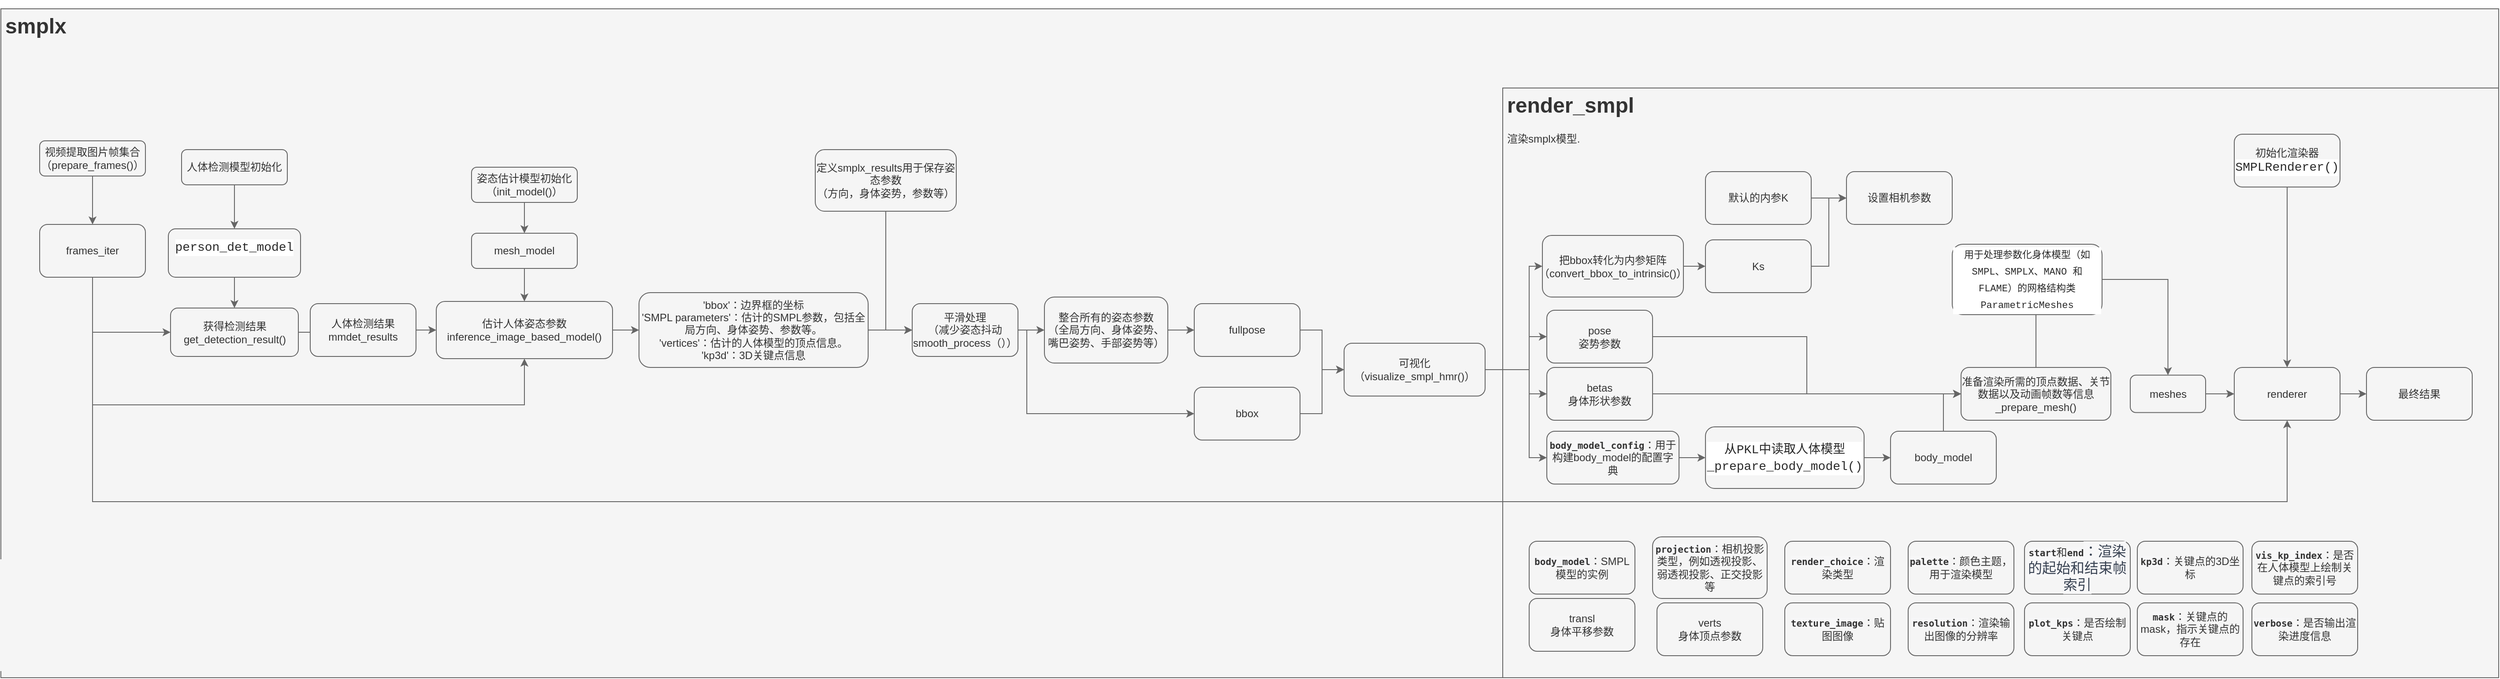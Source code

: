 <mxfile version="21.2.7" type="github">
  <diagram id="C5RBs43oDa-KdzZeNtuy" name="Page-1">
    <mxGraphModel dx="2211" dy="1153" grid="1" gridSize="10" guides="1" tooltips="1" connect="1" arrows="1" fold="1" page="1" pageScale="1" pageWidth="827" pageHeight="1169" math="0" shadow="0">
      <root>
        <mxCell id="WIyWlLk6GJQsqaUBKTNV-0" />
        <mxCell id="WIyWlLk6GJQsqaUBKTNV-1" parent="WIyWlLk6GJQsqaUBKTNV-0" />
        <mxCell id="F5A7A3HnkyjoNmIA0WuV-98" value="&lt;h1&gt;&lt;span style=&quot;background-color: initial;&quot;&gt;smplx&lt;/span&gt;&lt;br&gt;&lt;/h1&gt;" style="text;html=1;strokeColor=#666666;fillColor=#f5f5f5;spacing=5;spacingTop=-20;whiteSpace=wrap;overflow=hidden;rounded=0;fontSize=12;fontFamily=Helvetica;fontColor=#333333;" vertex="1" parent="WIyWlLk6GJQsqaUBKTNV-1">
          <mxGeometry x="436" y="240" width="2834" height="760" as="geometry" />
        </mxCell>
        <mxCell id="F5A7A3HnkyjoNmIA0WuV-79" value="&lt;h1&gt;render_smpl&lt;/h1&gt;&lt;p&gt;渲染smplx模型.&lt;/p&gt;" style="text;html=1;spacing=5;spacingTop=-20;whiteSpace=wrap;overflow=hidden;rounded=0;strokeColor=#666666;fillColor=#f5f5f5;fontColor=#333333;" vertex="1" parent="WIyWlLk6GJQsqaUBKTNV-1">
          <mxGeometry x="2140" y="330" width="1130" height="670" as="geometry" />
        </mxCell>
        <mxCell id="F5A7A3HnkyjoNmIA0WuV-0" value="" style="edgeStyle=orthogonalEdgeStyle;rounded=0;orthogonalLoop=1;jettySize=auto;html=1;fillColor=#f5f5f5;strokeColor=#666666;" edge="1" parent="WIyWlLk6GJQsqaUBKTNV-1" source="WIyWlLk6GJQsqaUBKTNV-3" target="WIyWlLk6GJQsqaUBKTNV-11">
          <mxGeometry relative="1" as="geometry" />
        </mxCell>
        <mxCell id="WIyWlLk6GJQsqaUBKTNV-3" value="姿态估计模型初始化&lt;br&gt;（init_model()）" style="rounded=1;whiteSpace=wrap;html=1;fontSize=12;glass=0;strokeWidth=1;shadow=0;fillColor=#f5f5f5;fontColor=#333333;strokeColor=#666666;" parent="WIyWlLk6GJQsqaUBKTNV-1" vertex="1">
          <mxGeometry x="970" y="420" width="120" height="40" as="geometry" />
        </mxCell>
        <mxCell id="F5A7A3HnkyjoNmIA0WuV-18" value="" style="edgeStyle=orthogonalEdgeStyle;rounded=0;orthogonalLoop=1;jettySize=auto;html=1;fillColor=#f5f5f5;strokeColor=#666666;" edge="1" parent="WIyWlLk6GJQsqaUBKTNV-1" source="WIyWlLk6GJQsqaUBKTNV-11" target="F5A7A3HnkyjoNmIA0WuV-16">
          <mxGeometry relative="1" as="geometry" />
        </mxCell>
        <mxCell id="WIyWlLk6GJQsqaUBKTNV-11" value="mesh_model" style="rounded=1;whiteSpace=wrap;html=1;fontSize=12;glass=0;strokeWidth=1;shadow=0;fillColor=#f5f5f5;fontColor=#333333;strokeColor=#666666;" parent="WIyWlLk6GJQsqaUBKTNV-1" vertex="1">
          <mxGeometry x="970" y="495" width="120" height="40" as="geometry" />
        </mxCell>
        <mxCell id="F5A7A3HnkyjoNmIA0WuV-29" style="edgeStyle=orthogonalEdgeStyle;rounded=0;orthogonalLoop=1;jettySize=auto;html=1;entryX=0;entryY=0.5;entryDx=0;entryDy=0;fillColor=#f5f5f5;strokeColor=#666666;" edge="1" parent="WIyWlLk6GJQsqaUBKTNV-1" source="F5A7A3HnkyjoNmIA0WuV-1" target="F5A7A3HnkyjoNmIA0WuV-28">
          <mxGeometry relative="1" as="geometry">
            <Array as="points">
              <mxPoint x="1440" y="605" />
            </Array>
          </mxGeometry>
        </mxCell>
        <mxCell id="F5A7A3HnkyjoNmIA0WuV-1" value="定义smplx_results用于保存姿态参数&lt;br&gt;（方向，身体姿势，参数等）" style="rounded=1;whiteSpace=wrap;html=1;fontSize=12;glass=0;strokeWidth=1;shadow=0;fillColor=#f5f5f5;fontColor=#333333;strokeColor=#666666;" vertex="1" parent="WIyWlLk6GJQsqaUBKTNV-1">
          <mxGeometry x="1360" y="400" width="160" height="70" as="geometry" />
        </mxCell>
        <mxCell id="F5A7A3HnkyjoNmIA0WuV-5" value="" style="edgeStyle=orthogonalEdgeStyle;rounded=0;orthogonalLoop=1;jettySize=auto;html=1;fillColor=#f5f5f5;strokeColor=#666666;" edge="1" parent="WIyWlLk6GJQsqaUBKTNV-1" source="F5A7A3HnkyjoNmIA0WuV-2" target="F5A7A3HnkyjoNmIA0WuV-4">
          <mxGeometry relative="1" as="geometry" />
        </mxCell>
        <mxCell id="F5A7A3HnkyjoNmIA0WuV-2" value="视频提取图片帧集合&lt;br&gt;（prepare_frames()&lt;span style=&quot;background-color: initial;&quot;&gt;）&lt;/span&gt;" style="rounded=1;whiteSpace=wrap;html=1;fontSize=12;glass=0;strokeWidth=1;shadow=0;fillColor=#f5f5f5;fontColor=#333333;strokeColor=#666666;" vertex="1" parent="WIyWlLk6GJQsqaUBKTNV-1">
          <mxGeometry x="480" y="390" width="120" height="40" as="geometry" />
        </mxCell>
        <mxCell id="F5A7A3HnkyjoNmIA0WuV-21" style="edgeStyle=orthogonalEdgeStyle;rounded=0;orthogonalLoop=1;jettySize=auto;html=1;entryX=0;entryY=0.5;entryDx=0;entryDy=0;fillColor=#f5f5f5;strokeColor=#666666;" edge="1" parent="WIyWlLk6GJQsqaUBKTNV-1" source="F5A7A3HnkyjoNmIA0WuV-4" target="F5A7A3HnkyjoNmIA0WuV-6">
          <mxGeometry relative="1" as="geometry">
            <Array as="points">
              <mxPoint x="540" y="607.5" />
            </Array>
          </mxGeometry>
        </mxCell>
        <mxCell id="F5A7A3HnkyjoNmIA0WuV-23" style="edgeStyle=orthogonalEdgeStyle;rounded=0;orthogonalLoop=1;jettySize=auto;html=1;entryX=0.5;entryY=1;entryDx=0;entryDy=0;fillColor=#f5f5f5;strokeColor=#666666;" edge="1" parent="WIyWlLk6GJQsqaUBKTNV-1" source="F5A7A3HnkyjoNmIA0WuV-4" target="F5A7A3HnkyjoNmIA0WuV-16">
          <mxGeometry relative="1" as="geometry">
            <Array as="points">
              <mxPoint x="540" y="690" />
              <mxPoint x="1030" y="690" />
            </Array>
          </mxGeometry>
        </mxCell>
        <mxCell id="F5A7A3HnkyjoNmIA0WuV-91" style="edgeStyle=orthogonalEdgeStyle;rounded=0;orthogonalLoop=1;jettySize=auto;html=1;entryX=0.5;entryY=1;entryDx=0;entryDy=0;fontFamily=Helvetica;fontSize=12;fontColor=default;fillColor=#f5f5f5;strokeColor=#666666;" edge="1" parent="WIyWlLk6GJQsqaUBKTNV-1" source="F5A7A3HnkyjoNmIA0WuV-4" target="F5A7A3HnkyjoNmIA0WuV-81">
          <mxGeometry relative="1" as="geometry">
            <Array as="points">
              <mxPoint x="540" y="800" />
              <mxPoint x="3030" y="800" />
            </Array>
          </mxGeometry>
        </mxCell>
        <mxCell id="F5A7A3HnkyjoNmIA0WuV-4" value="frames_iter" style="whiteSpace=wrap;html=1;rounded=1;glass=0;strokeWidth=1;shadow=0;fillColor=#f5f5f5;fontColor=#333333;strokeColor=#666666;" vertex="1" parent="WIyWlLk6GJQsqaUBKTNV-1">
          <mxGeometry x="480" y="485" width="120" height="60" as="geometry" />
        </mxCell>
        <mxCell id="F5A7A3HnkyjoNmIA0WuV-22" style="edgeStyle=orthogonalEdgeStyle;rounded=0;orthogonalLoop=1;jettySize=auto;html=1;entryX=0;entryY=0.5;entryDx=0;entryDy=0;fillColor=#f5f5f5;strokeColor=#666666;" edge="1" parent="WIyWlLk6GJQsqaUBKTNV-1" source="F5A7A3HnkyjoNmIA0WuV-6" target="F5A7A3HnkyjoNmIA0WuV-13">
          <mxGeometry relative="1" as="geometry" />
        </mxCell>
        <mxCell id="F5A7A3HnkyjoNmIA0WuV-6" value="获得检测结果&lt;br&gt;get_detection_result()" style="rounded=1;whiteSpace=wrap;html=1;fontSize=12;glass=0;strokeWidth=1;shadow=0;fillColor=#f5f5f5;fontColor=#333333;strokeColor=#666666;" vertex="1" parent="WIyWlLk6GJQsqaUBKTNV-1">
          <mxGeometry x="628.5" y="580" width="145" height="55" as="geometry" />
        </mxCell>
        <mxCell id="F5A7A3HnkyjoNmIA0WuV-9" value="" style="edgeStyle=orthogonalEdgeStyle;rounded=0;orthogonalLoop=1;jettySize=auto;html=1;fillColor=#f5f5f5;strokeColor=#666666;" edge="1" parent="WIyWlLk6GJQsqaUBKTNV-1" source="F5A7A3HnkyjoNmIA0WuV-7" target="F5A7A3HnkyjoNmIA0WuV-8">
          <mxGeometry relative="1" as="geometry" />
        </mxCell>
        <mxCell id="F5A7A3HnkyjoNmIA0WuV-7" value="人体检测模型初始化" style="rounded=1;whiteSpace=wrap;html=1;fontSize=12;glass=0;strokeWidth=1;shadow=0;fillColor=#f5f5f5;fontColor=#333333;strokeColor=#666666;" vertex="1" parent="WIyWlLk6GJQsqaUBKTNV-1">
          <mxGeometry x="641" y="400" width="120" height="40" as="geometry" />
        </mxCell>
        <mxCell id="F5A7A3HnkyjoNmIA0WuV-20" value="" style="edgeStyle=orthogonalEdgeStyle;rounded=0;orthogonalLoop=1;jettySize=auto;html=1;entryX=0.5;entryY=0;entryDx=0;entryDy=0;fillColor=#f5f5f5;strokeColor=#666666;" edge="1" parent="WIyWlLk6GJQsqaUBKTNV-1" source="F5A7A3HnkyjoNmIA0WuV-8" target="F5A7A3HnkyjoNmIA0WuV-6">
          <mxGeometry relative="1" as="geometry">
            <mxPoint x="701" y="622.5" as="targetPoint" />
          </mxGeometry>
        </mxCell>
        <mxCell id="F5A7A3HnkyjoNmIA0WuV-8" value="&#xa;&lt;div style=&quot;color: rgb(41, 41, 41); background-color: rgb(255, 255, 255); font-family: Consolas, &amp;quot;Courier New&amp;quot;, monospace; font-weight: normal; font-size: 14px; line-height: 19px;&quot;&gt;&lt;div&gt;&lt;span style=&quot;color: #292929;&quot;&gt;person_det_model&lt;/span&gt;&lt;/div&gt;&lt;/div&gt;&#xa;&#xa;" style="whiteSpace=wrap;html=1;rounded=1;glass=0;strokeWidth=1;shadow=0;fillColor=#f5f5f5;fontColor=#333333;strokeColor=#666666;" vertex="1" parent="WIyWlLk6GJQsqaUBKTNV-1">
          <mxGeometry x="626" y="490" width="150" height="55" as="geometry" />
        </mxCell>
        <mxCell id="F5A7A3HnkyjoNmIA0WuV-17" value="" style="edgeStyle=orthogonalEdgeStyle;rounded=0;orthogonalLoop=1;jettySize=auto;html=1;fillColor=#f5f5f5;strokeColor=#666666;" edge="1" parent="WIyWlLk6GJQsqaUBKTNV-1" source="F5A7A3HnkyjoNmIA0WuV-13" target="F5A7A3HnkyjoNmIA0WuV-16">
          <mxGeometry relative="1" as="geometry" />
        </mxCell>
        <mxCell id="F5A7A3HnkyjoNmIA0WuV-13" value="人体检测结果&lt;br&gt;mmdet_results" style="whiteSpace=wrap;html=1;rounded=1;glass=0;strokeWidth=1;shadow=0;fillColor=#f5f5f5;fontColor=#333333;strokeColor=#666666;" vertex="1" parent="WIyWlLk6GJQsqaUBKTNV-1">
          <mxGeometry x="787" y="575" width="120" height="60" as="geometry" />
        </mxCell>
        <mxCell id="F5A7A3HnkyjoNmIA0WuV-25" value="" style="edgeStyle=orthogonalEdgeStyle;rounded=0;orthogonalLoop=1;jettySize=auto;html=1;fillColor=#f5f5f5;strokeColor=#666666;" edge="1" parent="WIyWlLk6GJQsqaUBKTNV-1" source="F5A7A3HnkyjoNmIA0WuV-16" target="F5A7A3HnkyjoNmIA0WuV-24">
          <mxGeometry relative="1" as="geometry" />
        </mxCell>
        <mxCell id="F5A7A3HnkyjoNmIA0WuV-16" value="估计人体姿态参数&lt;br&gt;inference_image_based_model()" style="whiteSpace=wrap;html=1;rounded=1;glass=0;strokeWidth=1;shadow=0;fillColor=#f5f5f5;fontColor=#333333;strokeColor=#666666;" vertex="1" parent="WIyWlLk6GJQsqaUBKTNV-1">
          <mxGeometry x="930" y="572.5" width="200" height="65" as="geometry" />
        </mxCell>
        <mxCell id="F5A7A3HnkyjoNmIA0WuV-30" style="edgeStyle=orthogonalEdgeStyle;rounded=0;orthogonalLoop=1;jettySize=auto;html=1;entryX=0;entryY=0.5;entryDx=0;entryDy=0;fillColor=#f5f5f5;strokeColor=#666666;" edge="1" parent="WIyWlLk6GJQsqaUBKTNV-1" source="F5A7A3HnkyjoNmIA0WuV-24" target="F5A7A3HnkyjoNmIA0WuV-28">
          <mxGeometry relative="1" as="geometry">
            <mxPoint x="1500" y="605" as="targetPoint" />
          </mxGeometry>
        </mxCell>
        <mxCell id="F5A7A3HnkyjoNmIA0WuV-24" value="&#39;bbox&#39;：边界框的坐标&lt;br&gt;&#39;SMPL parameters&#39;：估计的SMPL参数，包括全局方向、身体姿势、参数等。&lt;br&gt;&#39;vertices&#39;：估计的人体模型的顶点信息。&lt;br&gt;&#39;kp3d&#39;：3D关键点信息" style="whiteSpace=wrap;html=1;rounded=1;glass=0;strokeWidth=1;shadow=0;fillColor=#f5f5f5;fontColor=#333333;strokeColor=#666666;" vertex="1" parent="WIyWlLk6GJQsqaUBKTNV-1">
          <mxGeometry x="1160" y="562.5" width="260" height="85" as="geometry" />
        </mxCell>
        <mxCell id="F5A7A3HnkyjoNmIA0WuV-32" value="" style="edgeStyle=orthogonalEdgeStyle;rounded=0;orthogonalLoop=1;jettySize=auto;html=1;fillColor=#f5f5f5;strokeColor=#666666;" edge="1" parent="WIyWlLk6GJQsqaUBKTNV-1" source="F5A7A3HnkyjoNmIA0WuV-28" target="F5A7A3HnkyjoNmIA0WuV-31">
          <mxGeometry relative="1" as="geometry" />
        </mxCell>
        <mxCell id="F5A7A3HnkyjoNmIA0WuV-35" style="edgeStyle=orthogonalEdgeStyle;rounded=0;orthogonalLoop=1;jettySize=auto;html=1;entryX=0;entryY=0.5;entryDx=0;entryDy=0;fillColor=#f5f5f5;strokeColor=#666666;" edge="1" parent="WIyWlLk6GJQsqaUBKTNV-1" source="F5A7A3HnkyjoNmIA0WuV-28" target="F5A7A3HnkyjoNmIA0WuV-36">
          <mxGeometry relative="1" as="geometry">
            <mxPoint x="1770" y="710" as="targetPoint" />
            <Array as="points">
              <mxPoint x="1600" y="605" />
              <mxPoint x="1600" y="700" />
            </Array>
          </mxGeometry>
        </mxCell>
        <mxCell id="F5A7A3HnkyjoNmIA0WuV-28" value="平滑处理&lt;br&gt;（减少姿态抖动&lt;br&gt;smooth_process（））" style="rounded=1;whiteSpace=wrap;html=1;fillColor=#f5f5f5;fontColor=#333333;strokeColor=#666666;" vertex="1" parent="WIyWlLk6GJQsqaUBKTNV-1">
          <mxGeometry x="1470" y="575" width="120" height="60" as="geometry" />
        </mxCell>
        <mxCell id="F5A7A3HnkyjoNmIA0WuV-34" value="" style="edgeStyle=orthogonalEdgeStyle;rounded=0;orthogonalLoop=1;jettySize=auto;html=1;fillColor=#f5f5f5;strokeColor=#666666;" edge="1" parent="WIyWlLk6GJQsqaUBKTNV-1" source="F5A7A3HnkyjoNmIA0WuV-31" target="F5A7A3HnkyjoNmIA0WuV-33">
          <mxGeometry relative="1" as="geometry" />
        </mxCell>
        <mxCell id="F5A7A3HnkyjoNmIA0WuV-31" value="整合所有的姿态参数&lt;br&gt;（全局方向、身体姿势、嘴巴姿势、手部姿势等）" style="whiteSpace=wrap;html=1;rounded=1;fillColor=#f5f5f5;fontColor=#333333;strokeColor=#666666;" vertex="1" parent="WIyWlLk6GJQsqaUBKTNV-1">
          <mxGeometry x="1620" y="567.5" width="140" height="75" as="geometry" />
        </mxCell>
        <mxCell id="F5A7A3HnkyjoNmIA0WuV-38" style="edgeStyle=orthogonalEdgeStyle;rounded=0;orthogonalLoop=1;jettySize=auto;html=1;entryX=0;entryY=0.5;entryDx=0;entryDy=0;fillColor=#f5f5f5;strokeColor=#666666;" edge="1" parent="WIyWlLk6GJQsqaUBKTNV-1" source="F5A7A3HnkyjoNmIA0WuV-33" target="F5A7A3HnkyjoNmIA0WuV-37">
          <mxGeometry relative="1" as="geometry" />
        </mxCell>
        <mxCell id="F5A7A3HnkyjoNmIA0WuV-33" value="fullpose" style="whiteSpace=wrap;html=1;rounded=1;fillColor=#f5f5f5;fontColor=#333333;strokeColor=#666666;" vertex="1" parent="WIyWlLk6GJQsqaUBKTNV-1">
          <mxGeometry x="1790" y="575" width="120" height="60" as="geometry" />
        </mxCell>
        <mxCell id="F5A7A3HnkyjoNmIA0WuV-39" style="edgeStyle=orthogonalEdgeStyle;rounded=0;orthogonalLoop=1;jettySize=auto;html=1;entryX=0;entryY=0.5;entryDx=0;entryDy=0;fillColor=#f5f5f5;strokeColor=#666666;" edge="1" parent="WIyWlLk6GJQsqaUBKTNV-1" source="F5A7A3HnkyjoNmIA0WuV-36" target="F5A7A3HnkyjoNmIA0WuV-37">
          <mxGeometry relative="1" as="geometry" />
        </mxCell>
        <mxCell id="F5A7A3HnkyjoNmIA0WuV-36" value="bbox" style="rounded=1;whiteSpace=wrap;html=1;fillColor=#f5f5f5;fontColor=#333333;strokeColor=#666666;" vertex="1" parent="WIyWlLk6GJQsqaUBKTNV-1">
          <mxGeometry x="1790" y="670" width="120" height="60" as="geometry" />
        </mxCell>
        <mxCell id="F5A7A3HnkyjoNmIA0WuV-42" style="edgeStyle=orthogonalEdgeStyle;rounded=0;orthogonalLoop=1;jettySize=auto;html=1;entryX=0;entryY=0.5;entryDx=0;entryDy=0;fillColor=#f5f5f5;strokeColor=#666666;" edge="1" parent="WIyWlLk6GJQsqaUBKTNV-1" source="F5A7A3HnkyjoNmIA0WuV-37" target="F5A7A3HnkyjoNmIA0WuV-40">
          <mxGeometry relative="1" as="geometry">
            <Array as="points">
              <mxPoint x="2170" y="650" />
              <mxPoint x="2170" y="533" />
            </Array>
          </mxGeometry>
        </mxCell>
        <mxCell id="F5A7A3HnkyjoNmIA0WuV-66" style="edgeStyle=orthogonalEdgeStyle;rounded=0;orthogonalLoop=1;jettySize=auto;html=1;entryX=0;entryY=0.5;entryDx=0;entryDy=0;fillColor=#f5f5f5;strokeColor=#666666;" edge="1" parent="WIyWlLk6GJQsqaUBKTNV-1" source="F5A7A3HnkyjoNmIA0WuV-37" target="F5A7A3HnkyjoNmIA0WuV-49">
          <mxGeometry relative="1" as="geometry">
            <Array as="points">
              <mxPoint x="2170" y="650" />
              <mxPoint x="2170" y="613" />
            </Array>
          </mxGeometry>
        </mxCell>
        <mxCell id="F5A7A3HnkyjoNmIA0WuV-67" style="edgeStyle=orthogonalEdgeStyle;rounded=0;orthogonalLoop=1;jettySize=auto;html=1;entryX=0;entryY=0.5;entryDx=0;entryDy=0;fillColor=#f5f5f5;strokeColor=#666666;" edge="1" parent="WIyWlLk6GJQsqaUBKTNV-1" source="F5A7A3HnkyjoNmIA0WuV-37" target="F5A7A3HnkyjoNmIA0WuV-50">
          <mxGeometry relative="1" as="geometry">
            <Array as="points">
              <mxPoint x="2170" y="650" />
              <mxPoint x="2170" y="678" />
            </Array>
          </mxGeometry>
        </mxCell>
        <mxCell id="F5A7A3HnkyjoNmIA0WuV-68" style="edgeStyle=orthogonalEdgeStyle;rounded=0;orthogonalLoop=1;jettySize=auto;html=1;entryX=0;entryY=0.5;entryDx=0;entryDy=0;fillColor=#f5f5f5;strokeColor=#666666;" edge="1" parent="WIyWlLk6GJQsqaUBKTNV-1" source="F5A7A3HnkyjoNmIA0WuV-37" target="F5A7A3HnkyjoNmIA0WuV-54">
          <mxGeometry relative="1" as="geometry">
            <Array as="points">
              <mxPoint x="2170" y="650" />
              <mxPoint x="2170" y="750" />
            </Array>
          </mxGeometry>
        </mxCell>
        <mxCell id="F5A7A3HnkyjoNmIA0WuV-37" value="可视化&lt;br&gt;（visualize_smpl_hmr()）" style="rounded=1;whiteSpace=wrap;html=1;fillColor=#f5f5f5;fontColor=#333333;strokeColor=#666666;" vertex="1" parent="WIyWlLk6GJQsqaUBKTNV-1">
          <mxGeometry x="1960" y="620" width="160" height="60" as="geometry" />
        </mxCell>
        <mxCell id="F5A7A3HnkyjoNmIA0WuV-45" value="" style="edgeStyle=orthogonalEdgeStyle;rounded=0;orthogonalLoop=1;jettySize=auto;html=1;fillColor=#f5f5f5;strokeColor=#666666;" edge="1" parent="WIyWlLk6GJQsqaUBKTNV-1" source="F5A7A3HnkyjoNmIA0WuV-40" target="F5A7A3HnkyjoNmIA0WuV-44">
          <mxGeometry relative="1" as="geometry" />
        </mxCell>
        <mxCell id="F5A7A3HnkyjoNmIA0WuV-40" value="把bbox转化为内参矩阵（convert_bbox_to_intrinsic()&lt;span style=&quot;background-color: initial;&quot;&gt;）&lt;/span&gt;" style="whiteSpace=wrap;html=1;rounded=1;fillColor=#f5f5f5;fontColor=#333333;strokeColor=#666666;" vertex="1" parent="WIyWlLk6GJQsqaUBKTNV-1">
          <mxGeometry x="2185" y="497.5" width="160" height="70" as="geometry" />
        </mxCell>
        <mxCell id="F5A7A3HnkyjoNmIA0WuV-96" value="" style="edgeStyle=orthogonalEdgeStyle;rounded=0;orthogonalLoop=1;jettySize=auto;html=1;fontFamily=Helvetica;fontSize=12;fontColor=default;fillColor=#f5f5f5;strokeColor=#666666;" edge="1" parent="WIyWlLk6GJQsqaUBKTNV-1" source="F5A7A3HnkyjoNmIA0WuV-43" target="F5A7A3HnkyjoNmIA0WuV-95">
          <mxGeometry relative="1" as="geometry" />
        </mxCell>
        <mxCell id="F5A7A3HnkyjoNmIA0WuV-43" value="默认的内参K" style="rounded=1;whiteSpace=wrap;html=1;fillColor=#f5f5f5;fontColor=#333333;strokeColor=#666666;" vertex="1" parent="WIyWlLk6GJQsqaUBKTNV-1">
          <mxGeometry x="2370" y="425" width="120" height="60" as="geometry" />
        </mxCell>
        <mxCell id="F5A7A3HnkyjoNmIA0WuV-97" style="edgeStyle=orthogonalEdgeStyle;rounded=0;orthogonalLoop=1;jettySize=auto;html=1;entryX=0;entryY=0.5;entryDx=0;entryDy=0;fontFamily=Helvetica;fontSize=12;fontColor=default;fillColor=#f5f5f5;strokeColor=#666666;" edge="1" parent="WIyWlLk6GJQsqaUBKTNV-1" source="F5A7A3HnkyjoNmIA0WuV-44" target="F5A7A3HnkyjoNmIA0WuV-95">
          <mxGeometry relative="1" as="geometry" />
        </mxCell>
        <mxCell id="F5A7A3HnkyjoNmIA0WuV-44" value="Ks" style="whiteSpace=wrap;html=1;rounded=1;fillColor=#f5f5f5;fontColor=#333333;strokeColor=#666666;" vertex="1" parent="WIyWlLk6GJQsqaUBKTNV-1">
          <mxGeometry x="2370" y="502.5" width="120" height="60" as="geometry" />
        </mxCell>
        <mxCell id="F5A7A3HnkyjoNmIA0WuV-78" style="edgeStyle=orthogonalEdgeStyle;rounded=0;orthogonalLoop=1;jettySize=auto;html=1;entryX=0;entryY=0.5;entryDx=0;entryDy=0;fillColor=#f5f5f5;strokeColor=#666666;" edge="1" parent="WIyWlLk6GJQsqaUBKTNV-1" source="F5A7A3HnkyjoNmIA0WuV-49" target="F5A7A3HnkyjoNmIA0WuV-71">
          <mxGeometry relative="1" as="geometry" />
        </mxCell>
        <mxCell id="F5A7A3HnkyjoNmIA0WuV-49" value="pose&lt;br&gt;姿势参数" style="rounded=1;whiteSpace=wrap;html=1;fillColor=#f5f5f5;fontColor=#333333;strokeColor=#666666;" vertex="1" parent="WIyWlLk6GJQsqaUBKTNV-1">
          <mxGeometry x="2190" y="582.5" width="120" height="60" as="geometry" />
        </mxCell>
        <mxCell id="F5A7A3HnkyjoNmIA0WuV-77" style="edgeStyle=orthogonalEdgeStyle;rounded=0;orthogonalLoop=1;jettySize=auto;html=1;entryX=0;entryY=0.5;entryDx=0;entryDy=0;fillColor=#f5f5f5;strokeColor=#666666;" edge="1" parent="WIyWlLk6GJQsqaUBKTNV-1" source="F5A7A3HnkyjoNmIA0WuV-50" target="F5A7A3HnkyjoNmIA0WuV-71">
          <mxGeometry relative="1" as="geometry" />
        </mxCell>
        <mxCell id="F5A7A3HnkyjoNmIA0WuV-50" value="betas&lt;br&gt;身体形状参数" style="rounded=1;whiteSpace=wrap;html=1;fillColor=#f5f5f5;fontColor=#333333;strokeColor=#666666;" vertex="1" parent="WIyWlLk6GJQsqaUBKTNV-1">
          <mxGeometry x="2190" y="647.5" width="120" height="60" as="geometry" />
        </mxCell>
        <mxCell id="F5A7A3HnkyjoNmIA0WuV-51" value="transl&lt;br&gt;身体平移参数" style="rounded=1;whiteSpace=wrap;html=1;fillColor=#f5f5f5;fontColor=#333333;strokeColor=#666666;" vertex="1" parent="WIyWlLk6GJQsqaUBKTNV-1">
          <mxGeometry x="2170" y="910" width="120" height="60" as="geometry" />
        </mxCell>
        <mxCell id="F5A7A3HnkyjoNmIA0WuV-52" value="verts&lt;br&gt;身体顶点参数" style="rounded=1;whiteSpace=wrap;html=1;fillColor=#f5f5f5;fontColor=#333333;strokeColor=#666666;" vertex="1" parent="WIyWlLk6GJQsqaUBKTNV-1">
          <mxGeometry x="2315" y="915" width="120" height="60" as="geometry" />
        </mxCell>
        <mxCell id="F5A7A3HnkyjoNmIA0WuV-53" value="&lt;code style=&quot;border: 0px solid rgb(217, 217, 227); box-sizing: border-box; --tw-border-spacing-x: 0; --tw-border-spacing-y: 0; --tw-translate-x: 0; --tw-translate-y: 0; --tw-rotate: 0; --tw-skew-x: 0; --tw-skew-y: 0; --tw-scale-x: 1; --tw-scale-y: 1; --tw-pan-x: ; --tw-pan-y: ; --tw-pinch-zoom: ; --tw-scroll-snap-strictness: proximity; --tw-gradient-from-position: ; --tw-gradient-via-position: ; --tw-gradient-to-position: ; --tw-ordinal: ; --tw-slashed-zero: ; --tw-numeric-figure: ; --tw-numeric-spacing: ; --tw-numeric-fraction: ; --tw-ring-inset: ; --tw-ring-offset-width: 0px; --tw-ring-offset-color: #fff; --tw-ring-color: rgba(69,89,164,.5); --tw-ring-offset-shadow: 0 0 transparent; --tw-ring-shadow: 0 0 transparent; --tw-shadow: 0 0 transparent; --tw-shadow-colored: 0 0 transparent; --tw-blur: ; --tw-brightness: ; --tw-contrast: ; --tw-grayscale: ; --tw-hue-rotate: ; --tw-invert: ; --tw-saturate: ; --tw-sepia: ; --tw-drop-shadow: ; --tw-backdrop-blur: ; --tw-backdrop-brightness: ; --tw-backdrop-contrast: ; --tw-backdrop-grayscale: ; --tw-backdrop-hue-rotate: ; --tw-backdrop-invert: ; --tw-backdrop-opacity: ; --tw-backdrop-saturate: ; --tw-backdrop-sepia: ; font-size: 0.875em; color: var(--tw-prose-code); font-weight: 600; margin-top: 1.25em; margin-bottom: 1.25em; text-align: left; background-color: rgb(247, 247, 248); font-family: &amp;quot;Söhne Mono&amp;quot;, Monaco, &amp;quot;Andale Mono&amp;quot;, &amp;quot;Ubuntu Mono&amp;quot;, monospace !important;&quot;&gt;body_model&lt;/code&gt;：SMPL模型的实例" style="rounded=1;whiteSpace=wrap;html=1;fillColor=#f5f5f5;fontColor=#333333;strokeColor=#666666;" vertex="1" parent="WIyWlLk6GJQsqaUBKTNV-1">
          <mxGeometry x="2170" y="845" width="120" height="60" as="geometry" />
        </mxCell>
        <mxCell id="F5A7A3HnkyjoNmIA0WuV-70" value="" style="edgeStyle=orthogonalEdgeStyle;rounded=0;orthogonalLoop=1;jettySize=auto;html=1;fillColor=#f5f5f5;strokeColor=#666666;" edge="1" parent="WIyWlLk6GJQsqaUBKTNV-1" source="F5A7A3HnkyjoNmIA0WuV-54" target="F5A7A3HnkyjoNmIA0WuV-69">
          <mxGeometry relative="1" as="geometry" />
        </mxCell>
        <mxCell id="F5A7A3HnkyjoNmIA0WuV-54" value="&lt;code style=&quot;border: 0px solid rgb(217, 217, 227); box-sizing: border-box; --tw-border-spacing-x: 0; --tw-border-spacing-y: 0; --tw-translate-x: 0; --tw-translate-y: 0; --tw-rotate: 0; --tw-skew-x: 0; --tw-skew-y: 0; --tw-scale-x: 1; --tw-scale-y: 1; --tw-pan-x: ; --tw-pan-y: ; --tw-pinch-zoom: ; --tw-scroll-snap-strictness: proximity; --tw-gradient-from-position: ; --tw-gradient-via-position: ; --tw-gradient-to-position: ; --tw-ordinal: ; --tw-slashed-zero: ; --tw-numeric-figure: ; --tw-numeric-spacing: ; --tw-numeric-fraction: ; --tw-ring-inset: ; --tw-ring-offset-width: 0px; --tw-ring-offset-color: #fff; --tw-ring-color: rgba(69,89,164,.5); --tw-ring-offset-shadow: 0 0 transparent; --tw-ring-shadow: 0 0 transparent; --tw-shadow: 0 0 transparent; --tw-shadow-colored: 0 0 transparent; --tw-blur: ; --tw-brightness: ; --tw-contrast: ; --tw-grayscale: ; --tw-hue-rotate: ; --tw-invert: ; --tw-saturate: ; --tw-sepia: ; --tw-drop-shadow: ; --tw-backdrop-blur: ; --tw-backdrop-brightness: ; --tw-backdrop-contrast: ; --tw-backdrop-grayscale: ; --tw-backdrop-hue-rotate: ; --tw-backdrop-invert: ; --tw-backdrop-opacity: ; --tw-backdrop-saturate: ; --tw-backdrop-sepia: ; font-size: 0.875em; color: var(--tw-prose-code); font-weight: 600; margin-top: 1.25em; margin-bottom: 1.25em; text-align: left; background-color: rgb(247, 247, 248); font-family: &amp;quot;Söhne Mono&amp;quot;, Monaco, &amp;quot;Andale Mono&amp;quot;, &amp;quot;Ubuntu Mono&amp;quot;, monospace !important;&quot;&gt;body_model_config&lt;/code&gt;：用于构建body_model的配置字典" style="rounded=1;whiteSpace=wrap;html=1;fillColor=#f5f5f5;fontColor=#333333;strokeColor=#666666;" vertex="1" parent="WIyWlLk6GJQsqaUBKTNV-1">
          <mxGeometry x="2190" y="720" width="150" height="60" as="geometry" />
        </mxCell>
        <mxCell id="F5A7A3HnkyjoNmIA0WuV-55" value="&lt;code style=&quot;border: 0px solid rgb(217, 217, 227); box-sizing: border-box; --tw-border-spacing-x: 0; --tw-border-spacing-y: 0; --tw-translate-x: 0; --tw-translate-y: 0; --tw-rotate: 0; --tw-skew-x: 0; --tw-skew-y: 0; --tw-scale-x: 1; --tw-scale-y: 1; --tw-pan-x: ; --tw-pan-y: ; --tw-pinch-zoom: ; --tw-scroll-snap-strictness: proximity; --tw-gradient-from-position: ; --tw-gradient-via-position: ; --tw-gradient-to-position: ; --tw-ordinal: ; --tw-slashed-zero: ; --tw-numeric-figure: ; --tw-numeric-spacing: ; --tw-numeric-fraction: ; --tw-ring-inset: ; --tw-ring-offset-width: 0px; --tw-ring-offset-color: #fff; --tw-ring-color: rgba(69,89,164,.5); --tw-ring-offset-shadow: 0 0 transparent; --tw-ring-shadow: 0 0 transparent; --tw-shadow: 0 0 transparent; --tw-shadow-colored: 0 0 transparent; --tw-blur: ; --tw-brightness: ; --tw-contrast: ; --tw-grayscale: ; --tw-hue-rotate: ; --tw-invert: ; --tw-saturate: ; --tw-sepia: ; --tw-drop-shadow: ; --tw-backdrop-blur: ; --tw-backdrop-brightness: ; --tw-backdrop-contrast: ; --tw-backdrop-grayscale: ; --tw-backdrop-hue-rotate: ; --tw-backdrop-invert: ; --tw-backdrop-opacity: ; --tw-backdrop-saturate: ; --tw-backdrop-sepia: ; font-size: 0.875em; color: var(--tw-prose-code); font-weight: 600; margin-top: 1.25em; margin-bottom: 1.25em; text-align: left; background-color: rgb(247, 247, 248); font-family: &amp;quot;Söhne Mono&amp;quot;, Monaco, &amp;quot;Andale Mono&amp;quot;, &amp;quot;Ubuntu Mono&amp;quot;, monospace !important;&quot;&gt;projection&lt;/code&gt;：相机投影类型，例如透视投影、弱透视投影、正交投影等" style="rounded=1;whiteSpace=wrap;html=1;fillColor=#f5f5f5;fontColor=#333333;strokeColor=#666666;" vertex="1" parent="WIyWlLk6GJQsqaUBKTNV-1">
          <mxGeometry x="2310" y="840" width="130" height="70" as="geometry" />
        </mxCell>
        <mxCell id="F5A7A3HnkyjoNmIA0WuV-56" value="&lt;code style=&quot;border: 0px solid rgb(217, 217, 227); box-sizing: border-box; --tw-border-spacing-x: 0; --tw-border-spacing-y: 0; --tw-translate-x: 0; --tw-translate-y: 0; --tw-rotate: 0; --tw-skew-x: 0; --tw-skew-y: 0; --tw-scale-x: 1; --tw-scale-y: 1; --tw-pan-x: ; --tw-pan-y: ; --tw-pinch-zoom: ; --tw-scroll-snap-strictness: proximity; --tw-gradient-from-position: ; --tw-gradient-via-position: ; --tw-gradient-to-position: ; --tw-ordinal: ; --tw-slashed-zero: ; --tw-numeric-figure: ; --tw-numeric-spacing: ; --tw-numeric-fraction: ; --tw-ring-inset: ; --tw-ring-offset-width: 0px; --tw-ring-offset-color: #fff; --tw-ring-color: rgba(69,89,164,.5); --tw-ring-offset-shadow: 0 0 transparent; --tw-ring-shadow: 0 0 transparent; --tw-shadow: 0 0 transparent; --tw-shadow-colored: 0 0 transparent; --tw-blur: ; --tw-brightness: ; --tw-contrast: ; --tw-grayscale: ; --tw-hue-rotate: ; --tw-invert: ; --tw-saturate: ; --tw-sepia: ; --tw-drop-shadow: ; --tw-backdrop-blur: ; --tw-backdrop-brightness: ; --tw-backdrop-contrast: ; --tw-backdrop-grayscale: ; --tw-backdrop-hue-rotate: ; --tw-backdrop-invert: ; --tw-backdrop-opacity: ; --tw-backdrop-saturate: ; --tw-backdrop-sepia: ; font-size: 0.875em; color: var(--tw-prose-code); font-weight: 600; margin-top: 1.25em; margin-bottom: 1.25em; text-align: left; background-color: rgb(247, 247, 248); font-family: &amp;quot;Söhne Mono&amp;quot;, Monaco, &amp;quot;Andale Mono&amp;quot;, &amp;quot;Ubuntu Mono&amp;quot;, monospace !important;&quot;&gt;render_choice&lt;/code&gt;：渲染类型" style="rounded=1;whiteSpace=wrap;html=1;fillColor=#f5f5f5;fontColor=#333333;strokeColor=#666666;" vertex="1" parent="WIyWlLk6GJQsqaUBKTNV-1">
          <mxGeometry x="2460" y="845" width="120" height="60" as="geometry" />
        </mxCell>
        <mxCell id="F5A7A3HnkyjoNmIA0WuV-57" value="&lt;code style=&quot;border: 0px solid rgb(217, 217, 227); box-sizing: border-box; --tw-border-spacing-x: 0; --tw-border-spacing-y: 0; --tw-translate-x: 0; --tw-translate-y: 0; --tw-rotate: 0; --tw-skew-x: 0; --tw-skew-y: 0; --tw-scale-x: 1; --tw-scale-y: 1; --tw-pan-x: ; --tw-pan-y: ; --tw-pinch-zoom: ; --tw-scroll-snap-strictness: proximity; --tw-gradient-from-position: ; --tw-gradient-via-position: ; --tw-gradient-to-position: ; --tw-ordinal: ; --tw-slashed-zero: ; --tw-numeric-figure: ; --tw-numeric-spacing: ; --tw-numeric-fraction: ; --tw-ring-inset: ; --tw-ring-offset-width: 0px; --tw-ring-offset-color: #fff; --tw-ring-color: rgba(69,89,164,.5); --tw-ring-offset-shadow: 0 0 transparent; --tw-ring-shadow: 0 0 transparent; --tw-shadow: 0 0 transparent; --tw-shadow-colored: 0 0 transparent; --tw-blur: ; --tw-brightness: ; --tw-contrast: ; --tw-grayscale: ; --tw-hue-rotate: ; --tw-invert: ; --tw-saturate: ; --tw-sepia: ; --tw-drop-shadow: ; --tw-backdrop-blur: ; --tw-backdrop-brightness: ; --tw-backdrop-contrast: ; --tw-backdrop-grayscale: ; --tw-backdrop-hue-rotate: ; --tw-backdrop-invert: ; --tw-backdrop-opacity: ; --tw-backdrop-saturate: ; --tw-backdrop-sepia: ; font-size: 0.875em; color: var(--tw-prose-code); font-weight: 600; margin-top: 1.25em; margin-bottom: 1.25em; text-align: left; background-color: rgb(247, 247, 248); font-family: &amp;quot;Söhne Mono&amp;quot;, Monaco, &amp;quot;Andale Mono&amp;quot;, &amp;quot;Ubuntu Mono&amp;quot;, monospace !important;&quot;&gt;palette&lt;/code&gt;：颜色主题，用于渲染模型" style="rounded=1;whiteSpace=wrap;html=1;fillColor=#f5f5f5;fontColor=#333333;strokeColor=#666666;" vertex="1" parent="WIyWlLk6GJQsqaUBKTNV-1">
          <mxGeometry x="2600" y="845" width="120" height="60" as="geometry" />
        </mxCell>
        <mxCell id="F5A7A3HnkyjoNmIA0WuV-58" value="&lt;code style=&quot;border: 0px solid rgb(217, 217, 227); box-sizing: border-box; --tw-border-spacing-x: 0; --tw-border-spacing-y: 0; --tw-translate-x: 0; --tw-translate-y: 0; --tw-rotate: 0; --tw-skew-x: 0; --tw-skew-y: 0; --tw-scale-x: 1; --tw-scale-y: 1; --tw-pan-x: ; --tw-pan-y: ; --tw-pinch-zoom: ; --tw-scroll-snap-strictness: proximity; --tw-gradient-from-position: ; --tw-gradient-via-position: ; --tw-gradient-to-position: ; --tw-ordinal: ; --tw-slashed-zero: ; --tw-numeric-figure: ; --tw-numeric-spacing: ; --tw-numeric-fraction: ; --tw-ring-inset: ; --tw-ring-offset-width: 0px; --tw-ring-offset-color: #fff; --tw-ring-color: rgba(69,89,164,.5); --tw-ring-offset-shadow: 0 0 transparent; --tw-ring-shadow: 0 0 transparent; --tw-shadow: 0 0 transparent; --tw-shadow-colored: 0 0 transparent; --tw-blur: ; --tw-brightness: ; --tw-contrast: ; --tw-grayscale: ; --tw-hue-rotate: ; --tw-invert: ; --tw-saturate: ; --tw-sepia: ; --tw-drop-shadow: ; --tw-backdrop-blur: ; --tw-backdrop-brightness: ; --tw-backdrop-contrast: ; --tw-backdrop-grayscale: ; --tw-backdrop-hue-rotate: ; --tw-backdrop-invert: ; --tw-backdrop-opacity: ; --tw-backdrop-saturate: ; --tw-backdrop-sepia: ; font-size: 0.875em; color: var(--tw-prose-code); font-weight: 600; margin-top: 1.25em; margin-bottom: 1.25em; text-align: left; background-color: rgb(247, 247, 248); font-family: &amp;quot;Söhne Mono&amp;quot;, Monaco, &amp;quot;Andale Mono&amp;quot;, &amp;quot;Ubuntu Mono&amp;quot;, monospace !important;&quot;&gt;texture_image&lt;/code&gt;：贴图图像" style="rounded=1;whiteSpace=wrap;html=1;fillColor=#f5f5f5;fontColor=#333333;strokeColor=#666666;" vertex="1" parent="WIyWlLk6GJQsqaUBKTNV-1">
          <mxGeometry x="2460" y="915" width="120" height="60" as="geometry" />
        </mxCell>
        <mxCell id="F5A7A3HnkyjoNmIA0WuV-59" value="&lt;code style=&quot;border: 0px solid rgb(217, 217, 227); box-sizing: border-box; --tw-border-spacing-x: 0; --tw-border-spacing-y: 0; --tw-translate-x: 0; --tw-translate-y: 0; --tw-rotate: 0; --tw-skew-x: 0; --tw-skew-y: 0; --tw-scale-x: 1; --tw-scale-y: 1; --tw-pan-x: ; --tw-pan-y: ; --tw-pinch-zoom: ; --tw-scroll-snap-strictness: proximity; --tw-gradient-from-position: ; --tw-gradient-via-position: ; --tw-gradient-to-position: ; --tw-ordinal: ; --tw-slashed-zero: ; --tw-numeric-figure: ; --tw-numeric-spacing: ; --tw-numeric-fraction: ; --tw-ring-inset: ; --tw-ring-offset-width: 0px; --tw-ring-offset-color: #fff; --tw-ring-color: rgba(69,89,164,.5); --tw-ring-offset-shadow: 0 0 transparent; --tw-ring-shadow: 0 0 transparent; --tw-shadow: 0 0 transparent; --tw-shadow-colored: 0 0 transparent; --tw-blur: ; --tw-brightness: ; --tw-contrast: ; --tw-grayscale: ; --tw-hue-rotate: ; --tw-invert: ; --tw-saturate: ; --tw-sepia: ; --tw-drop-shadow: ; --tw-backdrop-blur: ; --tw-backdrop-brightness: ; --tw-backdrop-contrast: ; --tw-backdrop-grayscale: ; --tw-backdrop-hue-rotate: ; --tw-backdrop-invert: ; --tw-backdrop-opacity: ; --tw-backdrop-saturate: ; --tw-backdrop-sepia: ; font-size: 0.875em; color: var(--tw-prose-code); font-weight: 600; margin-top: 1.25em; margin-bottom: 1.25em; text-align: left; background-color: rgb(247, 247, 248); font-family: &amp;quot;Söhne Mono&amp;quot;, Monaco, &amp;quot;Andale Mono&amp;quot;, &amp;quot;Ubuntu Mono&amp;quot;, monospace !important;&quot;&gt;resolution&lt;/code&gt;：渲染输出图像的分辨率" style="rounded=1;whiteSpace=wrap;html=1;fillColor=#f5f5f5;fontColor=#333333;strokeColor=#666666;" vertex="1" parent="WIyWlLk6GJQsqaUBKTNV-1">
          <mxGeometry x="2600" y="915" width="120" height="60" as="geometry" />
        </mxCell>
        <mxCell id="F5A7A3HnkyjoNmIA0WuV-60" value="&lt;code style=&quot;border: 0px solid rgb(217, 217, 227); box-sizing: border-box; --tw-border-spacing-x: 0; --tw-border-spacing-y: 0; --tw-translate-x: 0; --tw-translate-y: 0; --tw-rotate: 0; --tw-skew-x: 0; --tw-skew-y: 0; --tw-scale-x: 1; --tw-scale-y: 1; --tw-pan-x: ; --tw-pan-y: ; --tw-pinch-zoom: ; --tw-scroll-snap-strictness: proximity; --tw-gradient-from-position: ; --tw-gradient-via-position: ; --tw-gradient-to-position: ; --tw-ordinal: ; --tw-slashed-zero: ; --tw-numeric-figure: ; --tw-numeric-spacing: ; --tw-numeric-fraction: ; --tw-ring-inset: ; --tw-ring-offset-width: 0px; --tw-ring-offset-color: #fff; --tw-ring-color: rgba(69,89,164,.5); --tw-ring-offset-shadow: 0 0 transparent; --tw-ring-shadow: 0 0 transparent; --tw-shadow: 0 0 transparent; --tw-shadow-colored: 0 0 transparent; --tw-blur: ; --tw-brightness: ; --tw-contrast: ; --tw-grayscale: ; --tw-hue-rotate: ; --tw-invert: ; --tw-saturate: ; --tw-sepia: ; --tw-drop-shadow: ; --tw-backdrop-blur: ; --tw-backdrop-brightness: ; --tw-backdrop-contrast: ; --tw-backdrop-grayscale: ; --tw-backdrop-hue-rotate: ; --tw-backdrop-invert: ; --tw-backdrop-opacity: ; --tw-backdrop-saturate: ; --tw-backdrop-sepia: ; font-size: 0.875em; color: var(--tw-prose-code); font-weight: 600; margin-top: 1.25em; text-align: left; background-color: rgb(247, 247, 248); font-family: &amp;quot;Söhne Mono&amp;quot;, Monaco, &amp;quot;Andale Mono&amp;quot;, &amp;quot;Ubuntu Mono&amp;quot;, monospace !important;&quot;&gt;start&lt;/code&gt;和&lt;code style=&quot;border: 0px solid rgb(217, 217, 227); box-sizing: border-box; --tw-border-spacing-x: 0; --tw-border-spacing-y: 0; --tw-translate-x: 0; --tw-translate-y: 0; --tw-rotate: 0; --tw-skew-x: 0; --tw-skew-y: 0; --tw-scale-x: 1; --tw-scale-y: 1; --tw-pan-x: ; --tw-pan-y: ; --tw-pinch-zoom: ; --tw-scroll-snap-strictness: proximity; --tw-gradient-from-position: ; --tw-gradient-via-position: ; --tw-gradient-to-position: ; --tw-ordinal: ; --tw-slashed-zero: ; --tw-numeric-figure: ; --tw-numeric-spacing: ; --tw-numeric-fraction: ; --tw-ring-inset: ; --tw-ring-offset-width: 0px; --tw-ring-offset-color: #fff; --tw-ring-color: rgba(69,89,164,.5); --tw-ring-offset-shadow: 0 0 transparent; --tw-ring-shadow: 0 0 transparent; --tw-shadow: 0 0 transparent; --tw-shadow-colored: 0 0 transparent; --tw-blur: ; --tw-brightness: ; --tw-contrast: ; --tw-grayscale: ; --tw-hue-rotate: ; --tw-invert: ; --tw-saturate: ; --tw-sepia: ; --tw-drop-shadow: ; --tw-backdrop-blur: ; --tw-backdrop-brightness: ; --tw-backdrop-contrast: ; --tw-backdrop-grayscale: ; --tw-backdrop-hue-rotate: ; --tw-backdrop-invert: ; --tw-backdrop-opacity: ; --tw-backdrop-saturate: ; --tw-backdrop-sepia: ; font-size: 0.875em; color: var(--tw-prose-code); font-weight: 600; margin-bottom: 1.25em; text-align: left; background-color: rgb(247, 247, 248); font-family: &amp;quot;Söhne Mono&amp;quot;, Monaco, &amp;quot;Andale Mono&amp;quot;, &amp;quot;Ubuntu Mono&amp;quot;, monospace !important;&quot;&gt;end&lt;/code&gt;&lt;span style=&quot;color: rgb(55, 65, 81); font-family: Söhne, ui-sans-serif, system-ui, -apple-system, &amp;quot;Segoe UI&amp;quot;, Roboto, Ubuntu, Cantarell, &amp;quot;Noto Sans&amp;quot;, sans-serif, &amp;quot;Helvetica Neue&amp;quot;, Arial, &amp;quot;Apple Color Emoji&amp;quot;, &amp;quot;Segoe UI Emoji&amp;quot;, &amp;quot;Segoe UI Symbol&amp;quot;, &amp;quot;Noto Color Emoji&amp;quot;; font-size: 16px; text-align: left; background-color: rgb(247, 247, 248);&quot;&gt;：渲染的起始和结束帧索引&lt;/span&gt;" style="rounded=1;whiteSpace=wrap;html=1;fillColor=#f5f5f5;fontColor=#333333;strokeColor=#666666;" vertex="1" parent="WIyWlLk6GJQsqaUBKTNV-1">
          <mxGeometry x="2732" y="845" width="120" height="60" as="geometry" />
        </mxCell>
        <mxCell id="F5A7A3HnkyjoNmIA0WuV-61" value="&lt;code style=&quot;border: 0px solid rgb(217, 217, 227); box-sizing: border-box; --tw-border-spacing-x: 0; --tw-border-spacing-y: 0; --tw-translate-x: 0; --tw-translate-y: 0; --tw-rotate: 0; --tw-skew-x: 0; --tw-skew-y: 0; --tw-scale-x: 1; --tw-scale-y: 1; --tw-pan-x: ; --tw-pan-y: ; --tw-pinch-zoom: ; --tw-scroll-snap-strictness: proximity; --tw-gradient-from-position: ; --tw-gradient-via-position: ; --tw-gradient-to-position: ; --tw-ordinal: ; --tw-slashed-zero: ; --tw-numeric-figure: ; --tw-numeric-spacing: ; --tw-numeric-fraction: ; --tw-ring-inset: ; --tw-ring-offset-width: 0px; --tw-ring-offset-color: #fff; --tw-ring-color: rgba(69,89,164,.5); --tw-ring-offset-shadow: 0 0 transparent; --tw-ring-shadow: 0 0 transparent; --tw-shadow: 0 0 transparent; --tw-shadow-colored: 0 0 transparent; --tw-blur: ; --tw-brightness: ; --tw-contrast: ; --tw-grayscale: ; --tw-hue-rotate: ; --tw-invert: ; --tw-saturate: ; --tw-sepia: ; --tw-drop-shadow: ; --tw-backdrop-blur: ; --tw-backdrop-brightness: ; --tw-backdrop-contrast: ; --tw-backdrop-grayscale: ; --tw-backdrop-hue-rotate: ; --tw-backdrop-invert: ; --tw-backdrop-opacity: ; --tw-backdrop-saturate: ; --tw-backdrop-sepia: ; font-size: 0.875em; color: var(--tw-prose-code); font-weight: 600; margin-top: 1.25em; margin-bottom: 1.25em; text-align: left; background-color: rgb(247, 247, 248); font-family: &amp;quot;Söhne Mono&amp;quot;, Monaco, &amp;quot;Andale Mono&amp;quot;, &amp;quot;Ubuntu Mono&amp;quot;, monospace !important;&quot;&gt;plot_kps&lt;/code&gt;：是否绘制关键点" style="rounded=1;whiteSpace=wrap;html=1;fillColor=#f5f5f5;fontColor=#333333;strokeColor=#666666;" vertex="1" parent="WIyWlLk6GJQsqaUBKTNV-1">
          <mxGeometry x="2732" y="915" width="120" height="60" as="geometry" />
        </mxCell>
        <mxCell id="F5A7A3HnkyjoNmIA0WuV-62" value="&lt;code style=&quot;border: 0px solid rgb(217, 217, 227); box-sizing: border-box; --tw-border-spacing-x: 0; --tw-border-spacing-y: 0; --tw-translate-x: 0; --tw-translate-y: 0; --tw-rotate: 0; --tw-skew-x: 0; --tw-skew-y: 0; --tw-scale-x: 1; --tw-scale-y: 1; --tw-pan-x: ; --tw-pan-y: ; --tw-pinch-zoom: ; --tw-scroll-snap-strictness: proximity; --tw-gradient-from-position: ; --tw-gradient-via-position: ; --tw-gradient-to-position: ; --tw-ordinal: ; --tw-slashed-zero: ; --tw-numeric-figure: ; --tw-numeric-spacing: ; --tw-numeric-fraction: ; --tw-ring-inset: ; --tw-ring-offset-width: 0px; --tw-ring-offset-color: #fff; --tw-ring-color: rgba(69,89,164,.5); --tw-ring-offset-shadow: 0 0 transparent; --tw-ring-shadow: 0 0 transparent; --tw-shadow: 0 0 transparent; --tw-shadow-colored: 0 0 transparent; --tw-blur: ; --tw-brightness: ; --tw-contrast: ; --tw-grayscale: ; --tw-hue-rotate: ; --tw-invert: ; --tw-saturate: ; --tw-sepia: ; --tw-drop-shadow: ; --tw-backdrop-blur: ; --tw-backdrop-brightness: ; --tw-backdrop-contrast: ; --tw-backdrop-grayscale: ; --tw-backdrop-hue-rotate: ; --tw-backdrop-invert: ; --tw-backdrop-opacity: ; --tw-backdrop-saturate: ; --tw-backdrop-sepia: ; font-size: 0.875em; color: var(--tw-prose-code); font-weight: 600; margin-top: 1.25em; margin-bottom: 1.25em; text-align: left; background-color: rgb(247, 247, 248); font-family: &amp;quot;Söhne Mono&amp;quot;, Monaco, &amp;quot;Andale Mono&amp;quot;, &amp;quot;Ubuntu Mono&amp;quot;, monospace !important;&quot;&gt;kp3d&lt;/code&gt;：关键点的3D坐标" style="rounded=1;whiteSpace=wrap;html=1;fillColor=#f5f5f5;fontColor=#333333;strokeColor=#666666;" vertex="1" parent="WIyWlLk6GJQsqaUBKTNV-1">
          <mxGeometry x="2860" y="845" width="120" height="60" as="geometry" />
        </mxCell>
        <mxCell id="F5A7A3HnkyjoNmIA0WuV-63" value="&lt;code style=&quot;border: 0px solid rgb(217, 217, 227); box-sizing: border-box; --tw-border-spacing-x: 0; --tw-border-spacing-y: 0; --tw-translate-x: 0; --tw-translate-y: 0; --tw-rotate: 0; --tw-skew-x: 0; --tw-skew-y: 0; --tw-scale-x: 1; --tw-scale-y: 1; --tw-pan-x: ; --tw-pan-y: ; --tw-pinch-zoom: ; --tw-scroll-snap-strictness: proximity; --tw-gradient-from-position: ; --tw-gradient-via-position: ; --tw-gradient-to-position: ; --tw-ordinal: ; --tw-slashed-zero: ; --tw-numeric-figure: ; --tw-numeric-spacing: ; --tw-numeric-fraction: ; --tw-ring-inset: ; --tw-ring-offset-width: 0px; --tw-ring-offset-color: #fff; --tw-ring-color: rgba(69,89,164,.5); --tw-ring-offset-shadow: 0 0 transparent; --tw-ring-shadow: 0 0 transparent; --tw-shadow: 0 0 transparent; --tw-shadow-colored: 0 0 transparent; --tw-blur: ; --tw-brightness: ; --tw-contrast: ; --tw-grayscale: ; --tw-hue-rotate: ; --tw-invert: ; --tw-saturate: ; --tw-sepia: ; --tw-drop-shadow: ; --tw-backdrop-blur: ; --tw-backdrop-brightness: ; --tw-backdrop-contrast: ; --tw-backdrop-grayscale: ; --tw-backdrop-hue-rotate: ; --tw-backdrop-invert: ; --tw-backdrop-opacity: ; --tw-backdrop-saturate: ; --tw-backdrop-sepia: ; font-size: 0.875em; color: var(--tw-prose-code); font-weight: 600; margin-top: 1.25em; margin-bottom: 1.25em; text-align: left; background-color: rgb(247, 247, 248); font-family: &amp;quot;Söhne Mono&amp;quot;, Monaco, &amp;quot;Andale Mono&amp;quot;, &amp;quot;Ubuntu Mono&amp;quot;, monospace !important;&quot;&gt;mask&lt;/code&gt;：关键点的mask，指示关键点的存在" style="rounded=1;whiteSpace=wrap;html=1;fillColor=#f5f5f5;fontColor=#333333;strokeColor=#666666;" vertex="1" parent="WIyWlLk6GJQsqaUBKTNV-1">
          <mxGeometry x="2860" y="915" width="120" height="60" as="geometry" />
        </mxCell>
        <mxCell id="F5A7A3HnkyjoNmIA0WuV-64" value="&lt;code style=&quot;border: 0px solid rgb(217, 217, 227); box-sizing: border-box; --tw-border-spacing-x: 0; --tw-border-spacing-y: 0; --tw-translate-x: 0; --tw-translate-y: 0; --tw-rotate: 0; --tw-skew-x: 0; --tw-skew-y: 0; --tw-scale-x: 1; --tw-scale-y: 1; --tw-pan-x: ; --tw-pan-y: ; --tw-pinch-zoom: ; --tw-scroll-snap-strictness: proximity; --tw-gradient-from-position: ; --tw-gradient-via-position: ; --tw-gradient-to-position: ; --tw-ordinal: ; --tw-slashed-zero: ; --tw-numeric-figure: ; --tw-numeric-spacing: ; --tw-numeric-fraction: ; --tw-ring-inset: ; --tw-ring-offset-width: 0px; --tw-ring-offset-color: #fff; --tw-ring-color: rgba(69,89,164,.5); --tw-ring-offset-shadow: 0 0 transparent; --tw-ring-shadow: 0 0 transparent; --tw-shadow: 0 0 transparent; --tw-shadow-colored: 0 0 transparent; --tw-blur: ; --tw-brightness: ; --tw-contrast: ; --tw-grayscale: ; --tw-hue-rotate: ; --tw-invert: ; --tw-saturate: ; --tw-sepia: ; --tw-drop-shadow: ; --tw-backdrop-blur: ; --tw-backdrop-brightness: ; --tw-backdrop-contrast: ; --tw-backdrop-grayscale: ; --tw-backdrop-hue-rotate: ; --tw-backdrop-invert: ; --tw-backdrop-opacity: ; --tw-backdrop-saturate: ; --tw-backdrop-sepia: ; font-size: 0.875em; color: var(--tw-prose-code); font-weight: 600; margin-top: 1.25em; margin-bottom: 1.25em; text-align: left; background-color: rgb(247, 247, 248); font-family: &amp;quot;Söhne Mono&amp;quot;, Monaco, &amp;quot;Andale Mono&amp;quot;, &amp;quot;Ubuntu Mono&amp;quot;, monospace !important;&quot;&gt;vis_kp_index&lt;/code&gt;：是否在人体模型上绘制关键点的索引号" style="rounded=1;whiteSpace=wrap;html=1;fillColor=#f5f5f5;fontColor=#333333;strokeColor=#666666;" vertex="1" parent="WIyWlLk6GJQsqaUBKTNV-1">
          <mxGeometry x="2990" y="845" width="120" height="60" as="geometry" />
        </mxCell>
        <mxCell id="F5A7A3HnkyjoNmIA0WuV-65" value="&lt;code style=&quot;border: 0px solid rgb(217, 217, 227); box-sizing: border-box; --tw-border-spacing-x: 0; --tw-border-spacing-y: 0; --tw-translate-x: 0; --tw-translate-y: 0; --tw-rotate: 0; --tw-skew-x: 0; --tw-skew-y: 0; --tw-scale-x: 1; --tw-scale-y: 1; --tw-pan-x: ; --tw-pan-y: ; --tw-pinch-zoom: ; --tw-scroll-snap-strictness: proximity; --tw-gradient-from-position: ; --tw-gradient-via-position: ; --tw-gradient-to-position: ; --tw-ordinal: ; --tw-slashed-zero: ; --tw-numeric-figure: ; --tw-numeric-spacing: ; --tw-numeric-fraction: ; --tw-ring-inset: ; --tw-ring-offset-width: 0px; --tw-ring-offset-color: #fff; --tw-ring-color: rgba(69,89,164,.5); --tw-ring-offset-shadow: 0 0 transparent; --tw-ring-shadow: 0 0 transparent; --tw-shadow: 0 0 transparent; --tw-shadow-colored: 0 0 transparent; --tw-blur: ; --tw-brightness: ; --tw-contrast: ; --tw-grayscale: ; --tw-hue-rotate: ; --tw-invert: ; --tw-saturate: ; --tw-sepia: ; --tw-drop-shadow: ; --tw-backdrop-blur: ; --tw-backdrop-brightness: ; --tw-backdrop-contrast: ; --tw-backdrop-grayscale: ; --tw-backdrop-hue-rotate: ; --tw-backdrop-invert: ; --tw-backdrop-opacity: ; --tw-backdrop-saturate: ; --tw-backdrop-sepia: ; font-size: 0.875em; color: var(--tw-prose-code); font-weight: 600; margin-top: 1.25em; margin-bottom: 1.25em; text-align: left; background-color: rgb(247, 247, 248); font-family: &amp;quot;Söhne Mono&amp;quot;, Monaco, &amp;quot;Andale Mono&amp;quot;, &amp;quot;Ubuntu Mono&amp;quot;, monospace !important;&quot;&gt;verbose&lt;/code&gt;：是否输出渲染进度信息" style="rounded=1;whiteSpace=wrap;html=1;fillColor=#f5f5f5;fontColor=#333333;strokeColor=#666666;" vertex="1" parent="WIyWlLk6GJQsqaUBKTNV-1">
          <mxGeometry x="2990" y="915" width="120" height="60" as="geometry" />
        </mxCell>
        <mxCell id="F5A7A3HnkyjoNmIA0WuV-74" value="" style="edgeStyle=orthogonalEdgeStyle;rounded=0;orthogonalLoop=1;jettySize=auto;html=1;fillColor=#f5f5f5;strokeColor=#666666;" edge="1" parent="WIyWlLk6GJQsqaUBKTNV-1" source="F5A7A3HnkyjoNmIA0WuV-69" target="F5A7A3HnkyjoNmIA0WuV-73">
          <mxGeometry relative="1" as="geometry" />
        </mxCell>
        <mxCell id="F5A7A3HnkyjoNmIA0WuV-69" value="&lt;div style=&quot;color: rgb(41, 41, 41); background-color: rgb(255, 255, 255); font-family: Consolas, &amp;quot;Courier New&amp;quot;, monospace; font-size: 14px; line-height: 19px;&quot;&gt;从PKL中读取人体模型&lt;/div&gt;&lt;div style=&quot;color: rgb(41, 41, 41); background-color: rgb(255, 255, 255); font-family: Consolas, &amp;quot;Courier New&amp;quot;, monospace; font-size: 14px; line-height: 19px;&quot;&gt;_prepare_body_model()&lt;/div&gt;" style="rounded=1;whiteSpace=wrap;html=1;fillColor=#f5f5f5;fontColor=#333333;strokeColor=#666666;" vertex="1" parent="WIyWlLk6GJQsqaUBKTNV-1">
          <mxGeometry x="2370" y="715" width="180" height="70" as="geometry" />
        </mxCell>
        <mxCell id="F5A7A3HnkyjoNmIA0WuV-85" value="" style="edgeStyle=orthogonalEdgeStyle;rounded=0;orthogonalLoop=1;jettySize=auto;html=1;fillColor=#f5f5f5;strokeColor=#666666;" edge="1" parent="WIyWlLk6GJQsqaUBKTNV-1" source="F5A7A3HnkyjoNmIA0WuV-71">
          <mxGeometry relative="1" as="geometry">
            <mxPoint x="2745" y="577.5" as="targetPoint" />
          </mxGeometry>
        </mxCell>
        <mxCell id="F5A7A3HnkyjoNmIA0WuV-71" value="准备渲染所需的顶点数据、关节数据以及动画帧数等信息&lt;br&gt;_prepare_mesh()" style="rounded=1;whiteSpace=wrap;html=1;fillColor=#f5f5f5;fontColor=#333333;strokeColor=#666666;" vertex="1" parent="WIyWlLk6GJQsqaUBKTNV-1">
          <mxGeometry x="2660" y="647.5" width="170" height="60" as="geometry" />
        </mxCell>
        <mxCell id="F5A7A3HnkyjoNmIA0WuV-75" style="edgeStyle=orthogonalEdgeStyle;rounded=0;orthogonalLoop=1;jettySize=auto;html=1;entryX=0;entryY=0.5;entryDx=0;entryDy=0;fillColor=#f5f5f5;strokeColor=#666666;" edge="1" parent="WIyWlLk6GJQsqaUBKTNV-1" source="F5A7A3HnkyjoNmIA0WuV-73" target="F5A7A3HnkyjoNmIA0WuV-71">
          <mxGeometry relative="1" as="geometry" />
        </mxCell>
        <mxCell id="F5A7A3HnkyjoNmIA0WuV-73" value="body_model" style="whiteSpace=wrap;html=1;rounded=1;fillColor=#f5f5f5;fontColor=#333333;strokeColor=#666666;" vertex="1" parent="WIyWlLk6GJQsqaUBKTNV-1">
          <mxGeometry x="2580" y="720" width="120" height="60" as="geometry" />
        </mxCell>
        <mxCell id="F5A7A3HnkyjoNmIA0WuV-82" value="" style="edgeStyle=orthogonalEdgeStyle;rounded=0;orthogonalLoop=1;jettySize=auto;html=1;fillColor=#f5f5f5;strokeColor=#666666;" edge="1" parent="WIyWlLk6GJQsqaUBKTNV-1" source="F5A7A3HnkyjoNmIA0WuV-80" target="F5A7A3HnkyjoNmIA0WuV-81">
          <mxGeometry relative="1" as="geometry" />
        </mxCell>
        <mxCell id="F5A7A3HnkyjoNmIA0WuV-80" value="初始化渲染器&lt;br&gt;&lt;div style=&quot;color: rgb(41, 41, 41); background-color: rgb(255, 255, 255); font-family: Consolas, &amp;quot;Courier New&amp;quot;, monospace; font-size: 14px; line-height: 19px;&quot;&gt;SMPLRenderer()&lt;/div&gt;" style="rounded=1;whiteSpace=wrap;html=1;fillColor=#f5f5f5;fontColor=#333333;strokeColor=#666666;" vertex="1" parent="WIyWlLk6GJQsqaUBKTNV-1">
          <mxGeometry x="2970" y="382.5" width="120" height="60" as="geometry" />
        </mxCell>
        <mxCell id="F5A7A3HnkyjoNmIA0WuV-93" value="" style="edgeStyle=orthogonalEdgeStyle;rounded=0;orthogonalLoop=1;jettySize=auto;html=1;fontFamily=Helvetica;fontSize=12;fontColor=default;fillColor=#f5f5f5;strokeColor=#666666;" edge="1" parent="WIyWlLk6GJQsqaUBKTNV-1" source="F5A7A3HnkyjoNmIA0WuV-81" target="F5A7A3HnkyjoNmIA0WuV-92">
          <mxGeometry relative="1" as="geometry" />
        </mxCell>
        <mxCell id="F5A7A3HnkyjoNmIA0WuV-81" value="renderer" style="whiteSpace=wrap;html=1;rounded=1;fillColor=#f5f5f5;fontColor=#333333;strokeColor=#666666;" vertex="1" parent="WIyWlLk6GJQsqaUBKTNV-1">
          <mxGeometry x="2970" y="647.5" width="120" height="60" as="geometry" />
        </mxCell>
        <mxCell id="F5A7A3HnkyjoNmIA0WuV-89" value="" style="edgeStyle=orthogonalEdgeStyle;rounded=0;orthogonalLoop=1;jettySize=auto;html=1;fontFamily=Helvetica;fontSize=12;fontColor=default;fillColor=#f5f5f5;strokeColor=#666666;" edge="1" parent="WIyWlLk6GJQsqaUBKTNV-1" source="F5A7A3HnkyjoNmIA0WuV-87" target="F5A7A3HnkyjoNmIA0WuV-88">
          <mxGeometry relative="1" as="geometry" />
        </mxCell>
        <mxCell id="F5A7A3HnkyjoNmIA0WuV-87" value="&lt;div style=&quot;border-color: var(--border-color); color: rgb(41, 41, 41); background-color: rgb(255, 255, 255); font-family: Consolas, &amp;quot;Courier New&amp;quot;, monospace; line-height: 19px; font-size: 11px;&quot;&gt;&lt;font style=&quot;font-size: 11px;&quot;&gt;用于处理参数化身体模型（如 SMPL、SMPLX、MANO 和 FLAME）的网格结构类&lt;br style=&quot;border-color: var(--border-color); font-size: 11px;&quot;&gt;&lt;/font&gt;&lt;/div&gt;&lt;div style=&quot;border-color: var(--border-color); color: rgb(41, 41, 41); background-color: rgb(255, 255, 255); font-family: Consolas, &amp;quot;Courier New&amp;quot;, monospace; line-height: 19px; font-size: 11px;&quot;&gt;&lt;font style=&quot;font-size: 11px;&quot;&gt;ParametricMeshes&lt;/font&gt;&lt;/div&gt;" style="rounded=1;whiteSpace=wrap;html=1;strokeColor=#666666;fontFamily=Helvetica;fontSize=12;fontColor=#333333;fillColor=#f5f5f5;" vertex="1" parent="WIyWlLk6GJQsqaUBKTNV-1">
          <mxGeometry x="2650" y="507.5" width="170" height="80" as="geometry" />
        </mxCell>
        <mxCell id="F5A7A3HnkyjoNmIA0WuV-90" style="edgeStyle=orthogonalEdgeStyle;rounded=0;orthogonalLoop=1;jettySize=auto;html=1;entryX=0;entryY=0.5;entryDx=0;entryDy=0;fontFamily=Helvetica;fontSize=12;fontColor=default;fillColor=#f5f5f5;strokeColor=#666666;" edge="1" parent="WIyWlLk6GJQsqaUBKTNV-1" source="F5A7A3HnkyjoNmIA0WuV-88" target="F5A7A3HnkyjoNmIA0WuV-81">
          <mxGeometry relative="1" as="geometry" />
        </mxCell>
        <mxCell id="F5A7A3HnkyjoNmIA0WuV-88" value="meshes" style="whiteSpace=wrap;html=1;rounded=1;fillColor=#f5f5f5;fontColor=#333333;strokeColor=#666666;" vertex="1" parent="WIyWlLk6GJQsqaUBKTNV-1">
          <mxGeometry x="2852" y="656.25" width="85.5" height="42.5" as="geometry" />
        </mxCell>
        <mxCell id="F5A7A3HnkyjoNmIA0WuV-92" value="最终结果" style="whiteSpace=wrap;html=1;rounded=1;fillColor=#f5f5f5;fontColor=#333333;strokeColor=#666666;" vertex="1" parent="WIyWlLk6GJQsqaUBKTNV-1">
          <mxGeometry x="3120" y="647.5" width="120" height="60" as="geometry" />
        </mxCell>
        <mxCell id="F5A7A3HnkyjoNmIA0WuV-95" value="设置相机参数" style="rounded=1;whiteSpace=wrap;html=1;strokeColor=#666666;fontFamily=Helvetica;fontSize=12;fontColor=#333333;fillColor=#f5f5f5;" vertex="1" parent="WIyWlLk6GJQsqaUBKTNV-1">
          <mxGeometry x="2530" y="425" width="120" height="60" as="geometry" />
        </mxCell>
      </root>
    </mxGraphModel>
  </diagram>
</mxfile>
